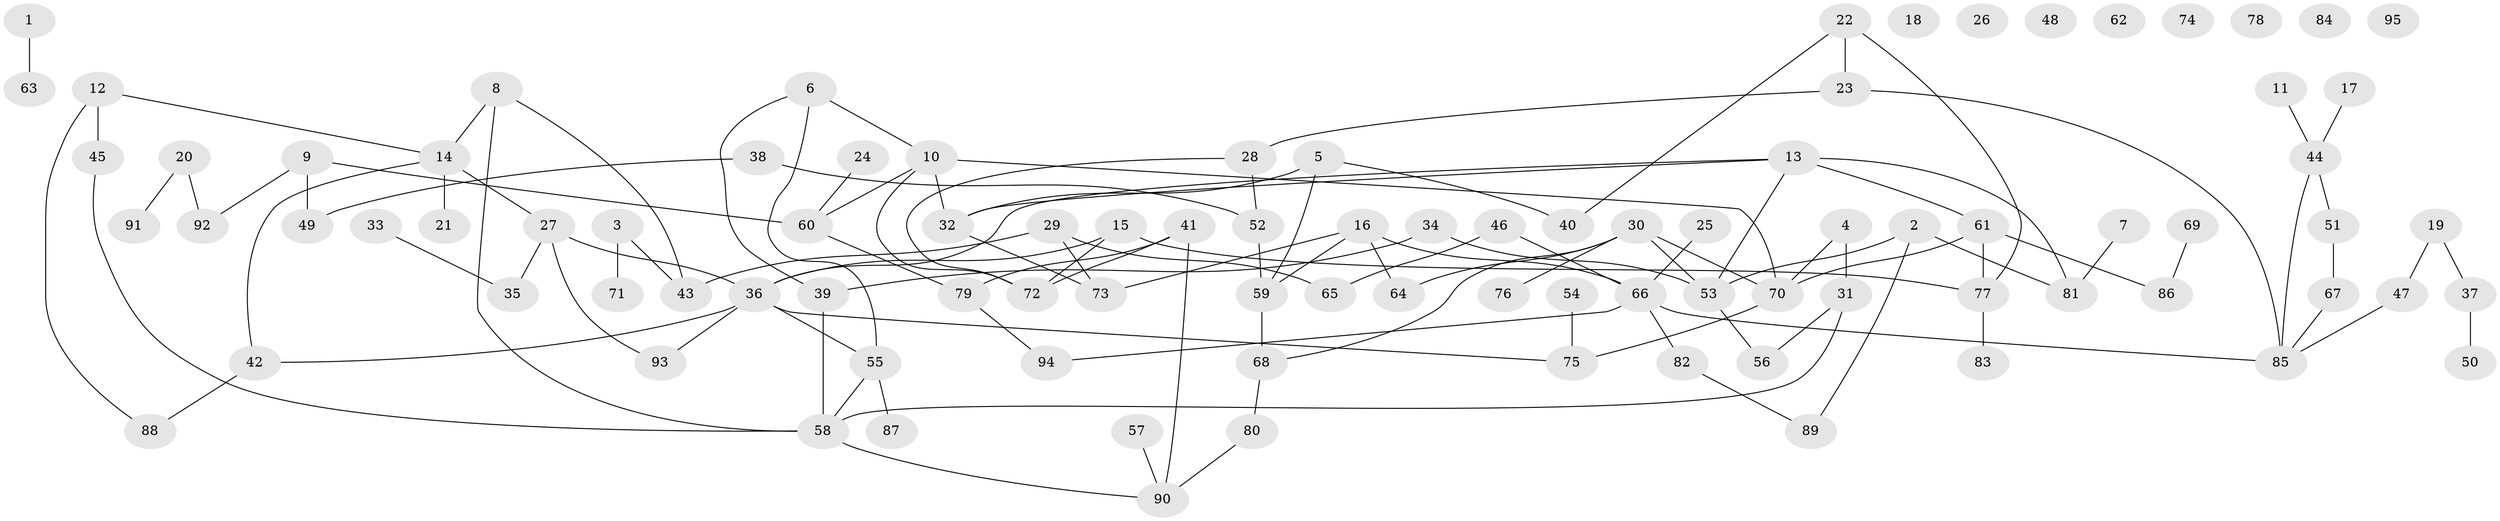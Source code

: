 // coarse degree distribution, {6: 0.02564102564102564, 7: 0.07692307692307693, 3: 0.28205128205128205, 2: 0.15384615384615385, 4: 0.10256410256410256, 12: 0.02564102564102564, 1: 0.23076923076923078, 5: 0.07692307692307693, 8: 0.02564102564102564}
// Generated by graph-tools (version 1.1) at 2025/48/03/04/25 22:48:15]
// undirected, 95 vertices, 117 edges
graph export_dot {
  node [color=gray90,style=filled];
  1;
  2;
  3;
  4;
  5;
  6;
  7;
  8;
  9;
  10;
  11;
  12;
  13;
  14;
  15;
  16;
  17;
  18;
  19;
  20;
  21;
  22;
  23;
  24;
  25;
  26;
  27;
  28;
  29;
  30;
  31;
  32;
  33;
  34;
  35;
  36;
  37;
  38;
  39;
  40;
  41;
  42;
  43;
  44;
  45;
  46;
  47;
  48;
  49;
  50;
  51;
  52;
  53;
  54;
  55;
  56;
  57;
  58;
  59;
  60;
  61;
  62;
  63;
  64;
  65;
  66;
  67;
  68;
  69;
  70;
  71;
  72;
  73;
  74;
  75;
  76;
  77;
  78;
  79;
  80;
  81;
  82;
  83;
  84;
  85;
  86;
  87;
  88;
  89;
  90;
  91;
  92;
  93;
  94;
  95;
  1 -- 63;
  2 -- 53;
  2 -- 81;
  2 -- 89;
  3 -- 43;
  3 -- 71;
  4 -- 31;
  4 -- 70;
  5 -- 32;
  5 -- 40;
  5 -- 59;
  6 -- 10;
  6 -- 39;
  6 -- 55;
  7 -- 81;
  8 -- 14;
  8 -- 43;
  8 -- 58;
  9 -- 49;
  9 -- 60;
  9 -- 92;
  10 -- 32;
  10 -- 60;
  10 -- 70;
  10 -- 72;
  11 -- 44;
  12 -- 14;
  12 -- 45;
  12 -- 88;
  13 -- 32;
  13 -- 36;
  13 -- 53;
  13 -- 61;
  13 -- 81;
  14 -- 21;
  14 -- 27;
  14 -- 42;
  15 -- 36;
  15 -- 72;
  15 -- 77;
  16 -- 59;
  16 -- 64;
  16 -- 66;
  16 -- 73;
  17 -- 44;
  19 -- 37;
  19 -- 47;
  20 -- 91;
  20 -- 92;
  22 -- 23;
  22 -- 40;
  22 -- 77;
  23 -- 28;
  23 -- 85;
  24 -- 60;
  25 -- 66;
  27 -- 35;
  27 -- 36;
  27 -- 93;
  28 -- 52;
  28 -- 72;
  29 -- 43;
  29 -- 65;
  29 -- 73;
  30 -- 53;
  30 -- 64;
  30 -- 68;
  30 -- 70;
  30 -- 76;
  31 -- 56;
  31 -- 58;
  32 -- 73;
  33 -- 35;
  34 -- 39;
  34 -- 53;
  36 -- 42;
  36 -- 55;
  36 -- 75;
  36 -- 93;
  37 -- 50;
  38 -- 49;
  38 -- 52;
  39 -- 58;
  41 -- 72;
  41 -- 79;
  41 -- 90;
  42 -- 88;
  44 -- 51;
  44 -- 85;
  45 -- 58;
  46 -- 65;
  46 -- 66;
  47 -- 85;
  51 -- 67;
  52 -- 59;
  53 -- 56;
  54 -- 75;
  55 -- 58;
  55 -- 87;
  57 -- 90;
  58 -- 90;
  59 -- 68;
  60 -- 79;
  61 -- 70;
  61 -- 77;
  61 -- 86;
  66 -- 82;
  66 -- 85;
  66 -- 94;
  67 -- 85;
  68 -- 80;
  69 -- 86;
  70 -- 75;
  77 -- 83;
  79 -- 94;
  80 -- 90;
  82 -- 89;
}
